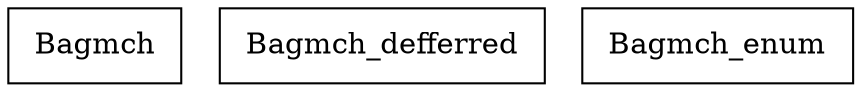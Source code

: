 digraph {
Bagmch [ label=" Bagmch " shape= box ]
Bagmch_defferred [ label=" Bagmch_defferred " shape= box ]
Bagmch_enum [ label=" Bagmch_enum " shape= box ]

}
